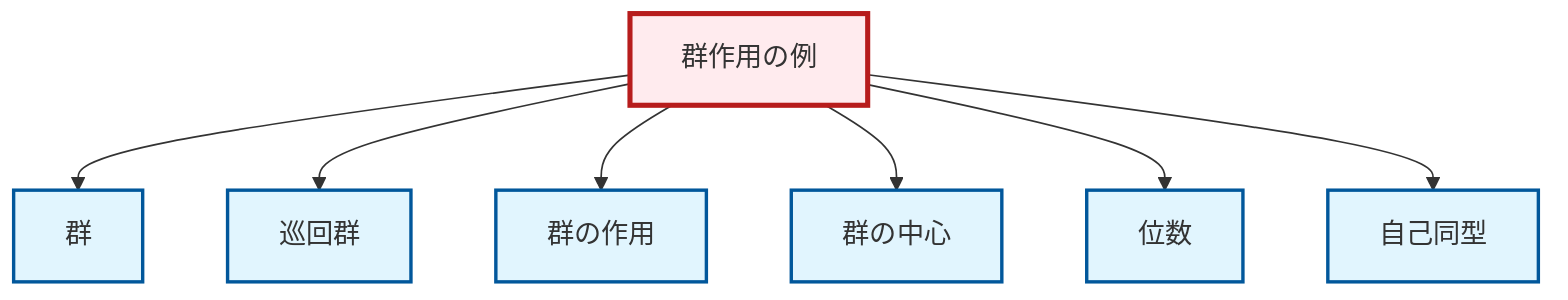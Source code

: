 graph TD
    classDef definition fill:#e1f5fe,stroke:#01579b,stroke-width:2px
    classDef theorem fill:#f3e5f5,stroke:#4a148c,stroke-width:2px
    classDef axiom fill:#fff3e0,stroke:#e65100,stroke-width:2px
    classDef example fill:#e8f5e9,stroke:#1b5e20,stroke-width:2px
    classDef current fill:#ffebee,stroke:#b71c1c,stroke-width:3px
    def-order["位数"]:::definition
    ex-group-action-examples["群作用の例"]:::example
    def-group["群"]:::definition
    def-group-action["群の作用"]:::definition
    def-cyclic-group["巡回群"]:::definition
    def-automorphism["自己同型"]:::definition
    def-center-of-group["群の中心"]:::definition
    ex-group-action-examples --> def-group
    ex-group-action-examples --> def-cyclic-group
    ex-group-action-examples --> def-group-action
    ex-group-action-examples --> def-center-of-group
    ex-group-action-examples --> def-order
    ex-group-action-examples --> def-automorphism
    class ex-group-action-examples current